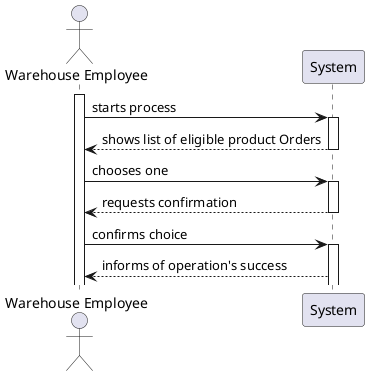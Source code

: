 @startuml

actor "Warehouse Employee" as ACT
participant "System" as SYS

activate ACT
ACT -> SYS : starts process
activate SYS
SYS --> ACT : shows list of eligible product Orders
deactivate SYS
ACT -> SYS : chooses one
activate SYS
SYS --> ACT : requests confirmation
deactivate SYS
ACT -> SYS : confirms choice
activate SYS
SYS --> ACT: informs of operation's success

@enduml
